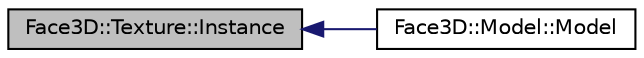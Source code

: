 digraph "Face3D::Texture::Instance"
{
  edge [fontname="Helvetica",fontsize="10",labelfontname="Helvetica",labelfontsize="10"];
  node [fontname="Helvetica",fontsize="10",shape=record];
  rankdir="LR";
  Node1 [label="Face3D::Texture::Instance",height=0.2,width=0.4,color="black", fillcolor="grey75", style="filled", fontcolor="black"];
  Node1 -> Node2 [dir="back",color="midnightblue",fontsize="10",style="solid",fontname="Helvetica"];
  Node2 [label="Face3D::Model::Model",height=0.2,width=0.4,color="black", fillcolor="white", style="filled",URL="$class_face3_d_1_1_model.html#ae6cd2c6069f0c1f0898ea45356f31250"];
}
